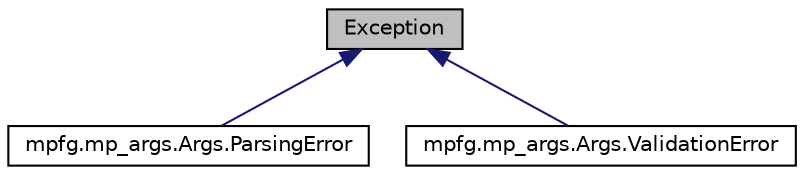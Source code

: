 digraph G
{
  edge [fontname="Helvetica",fontsize="10",labelfontname="Helvetica",labelfontsize="10"];
  node [fontname="Helvetica",fontsize="10",shape=record];
  Node1 [label="Exception",height=0.2,width=0.4,color="black", fillcolor="grey75", style="filled" fontcolor="black"];
  Node1 -> Node2 [dir=back,color="midnightblue",fontsize="10",style="solid",fontname="Helvetica"];
  Node2 [label="mpfg.mp_args.Args.ParsingError",height=0.2,width=0.4,color="black", fillcolor="white", style="filled",URL="$classmpfg_1_1mp__args_1_1Args_1_1ParsingError.html",tooltip="Exception thrown in case of error detected while parsing the command-line."];
  Node1 -> Node3 [dir=back,color="midnightblue",fontsize="10",style="solid",fontname="Helvetica"];
  Node3 [label="mpfg.mp_args.Args.ValidationError",height=0.2,width=0.4,color="black", fillcolor="white", style="filled",URL="$classmpfg_1_1mp__args_1_1Args_1_1ValidationError.html",tooltip="Exception thrown in case the validating of the arguments and options failed."];
}
